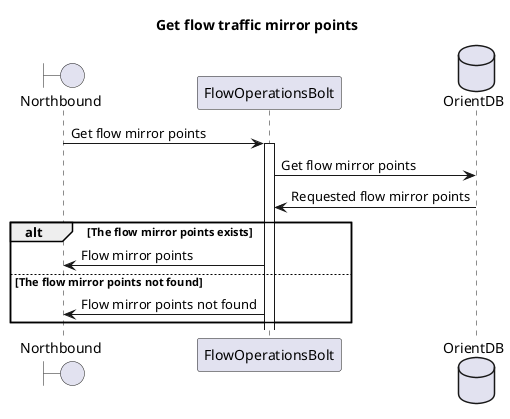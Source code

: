 @startuml
title Get flow traffic mirror points

boundary Northbound
participant FlowOperationsBolt
database OrientDB

Northbound -> FlowOperationsBolt : Get flow mirror points
activate FlowOperationsBolt
FlowOperationsBolt -> OrientDB : Get flow mirror points
FlowOperationsBolt <- OrientDB : Requested flow mirror points
alt The flow mirror points exists
    Northbound <- FlowOperationsBolt : Flow mirror points
else The flow mirror points not found
    Northbound <- FlowOperationsBolt : Flow mirror points not found
end

@enduml